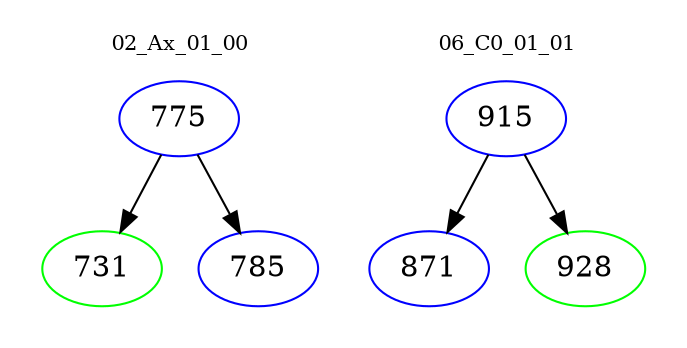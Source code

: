 digraph{
subgraph cluster_0 {
color = white
label = "02_Ax_01_00";
fontsize=10;
T0_775 [label="775", color="blue"]
T0_775 -> T0_731 [color="black"]
T0_731 [label="731", color="green"]
T0_775 -> T0_785 [color="black"]
T0_785 [label="785", color="blue"]
}
subgraph cluster_1 {
color = white
label = "06_C0_01_01";
fontsize=10;
T1_915 [label="915", color="blue"]
T1_915 -> T1_871 [color="black"]
T1_871 [label="871", color="blue"]
T1_915 -> T1_928 [color="black"]
T1_928 [label="928", color="green"]
}
}
